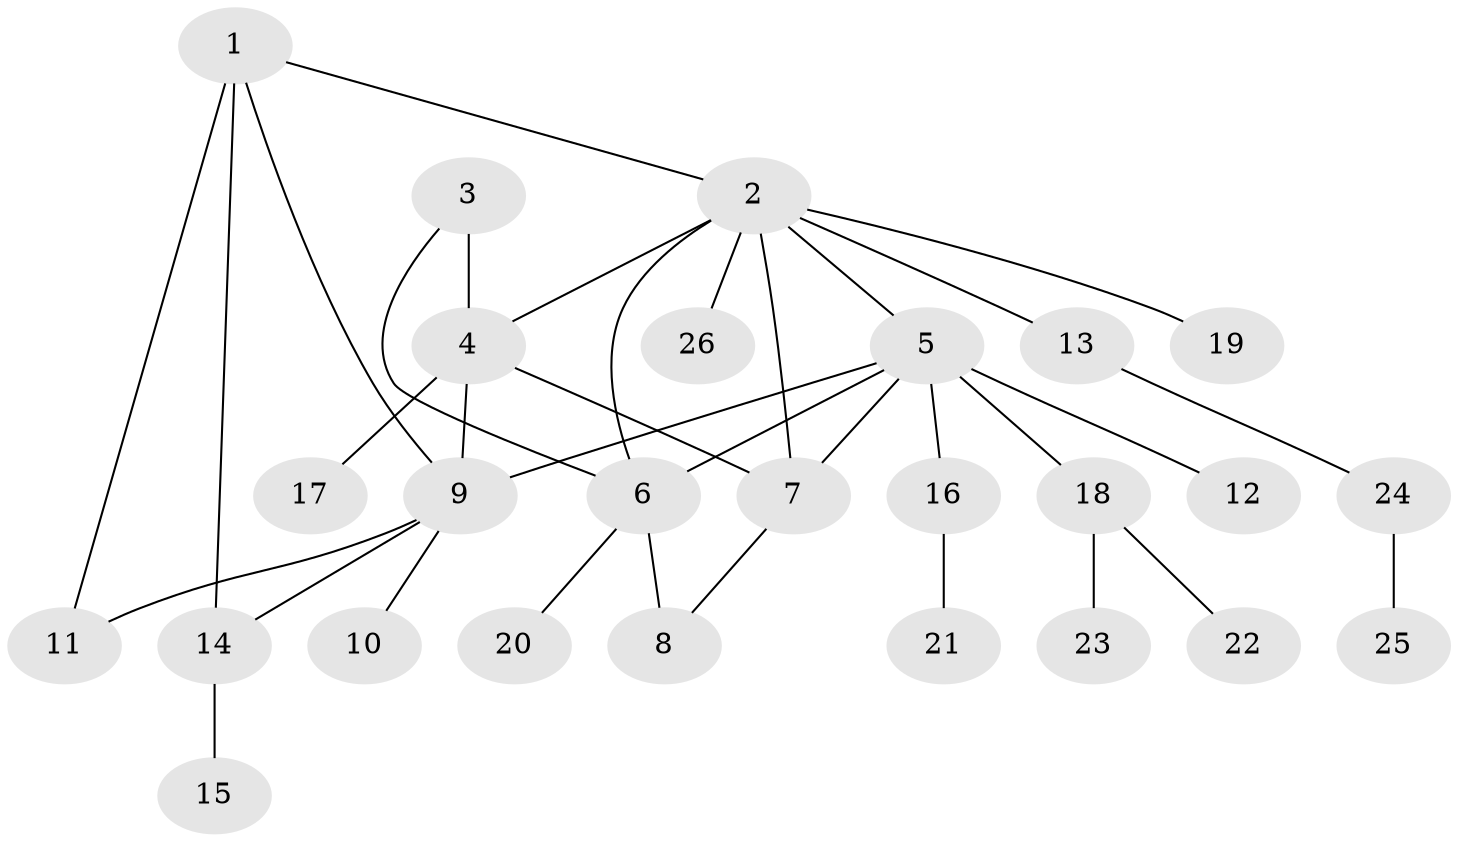 // original degree distribution, {4: 0.057692307692307696, 9: 0.038461538461538464, 2: 0.25, 5: 0.057692307692307696, 7: 0.038461538461538464, 3: 0.057692307692307696, 1: 0.5}
// Generated by graph-tools (version 1.1) at 2025/37/03/09/25 02:37:28]
// undirected, 26 vertices, 34 edges
graph export_dot {
graph [start="1"]
  node [color=gray90,style=filled];
  1;
  2;
  3;
  4;
  5;
  6;
  7;
  8;
  9;
  10;
  11;
  12;
  13;
  14;
  15;
  16;
  17;
  18;
  19;
  20;
  21;
  22;
  23;
  24;
  25;
  26;
  1 -- 2 [weight=1.0];
  1 -- 9 [weight=1.0];
  1 -- 11 [weight=1.0];
  1 -- 14 [weight=1.0];
  2 -- 4 [weight=1.0];
  2 -- 5 [weight=1.0];
  2 -- 6 [weight=1.0];
  2 -- 7 [weight=1.0];
  2 -- 13 [weight=1.0];
  2 -- 19 [weight=1.0];
  2 -- 26 [weight=1.0];
  3 -- 4 [weight=4.0];
  3 -- 6 [weight=1.0];
  4 -- 7 [weight=1.0];
  4 -- 9 [weight=1.0];
  4 -- 17 [weight=1.0];
  5 -- 6 [weight=2.0];
  5 -- 7 [weight=1.0];
  5 -- 9 [weight=1.0];
  5 -- 12 [weight=1.0];
  5 -- 16 [weight=1.0];
  5 -- 18 [weight=1.0];
  6 -- 8 [weight=5.0];
  6 -- 20 [weight=1.0];
  7 -- 8 [weight=1.0];
  9 -- 10 [weight=1.0];
  9 -- 11 [weight=1.0];
  9 -- 14 [weight=1.0];
  13 -- 24 [weight=1.0];
  14 -- 15 [weight=1.0];
  16 -- 21 [weight=1.0];
  18 -- 22 [weight=1.0];
  18 -- 23 [weight=1.0];
  24 -- 25 [weight=1.0];
}
